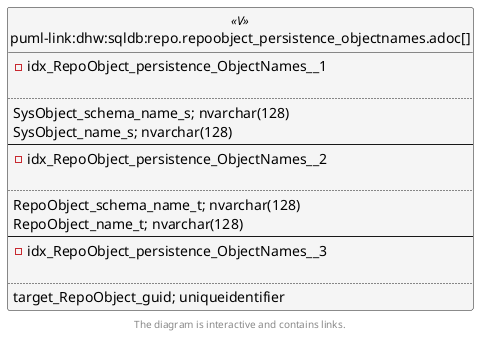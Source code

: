 @startuml
left to right direction
'top to bottom direction
hide circle
'avoide "." issues:
set namespaceSeparator none


skinparam class {
  BackgroundColor White
  BackgroundColor<<FN>> Yellow
  BackgroundColor<<FS>> Yellow
  BackgroundColor<<FT>> LightGray
  BackgroundColor<<IF>> Yellow
  BackgroundColor<<IS>> Yellow
  BackgroundColor<<P>> Aqua
  BackgroundColor<<PC>> Aqua
  BackgroundColor<<SN>> Yellow
  BackgroundColor<<SO>> SlateBlue
  BackgroundColor<<TF>> LightGray
  BackgroundColor<<TR>> Tomato
  BackgroundColor<<U>> White
  BackgroundColor<<V>> WhiteSmoke
  BackgroundColor<<X>> Aqua
  BackgroundColor<<external>> AliceBlue
}


entity "puml-link:dhw:sqldb:repo.repoobject_persistence_objectnames.adoc[]" as repo.RepoObject_persistence_ObjectNames << V >> {
- idx_RepoObject_persistence_ObjectNames__1

..
SysObject_schema_name_s; nvarchar(128)
SysObject_name_s; nvarchar(128)
--
- idx_RepoObject_persistence_ObjectNames__2

..
RepoObject_schema_name_t; nvarchar(128)
RepoObject_name_t; nvarchar(128)
--
- idx_RepoObject_persistence_ObjectNames__3

..
target_RepoObject_guid; uniqueidentifier
}

footer The diagram is interactive and contains links.
@enduml


